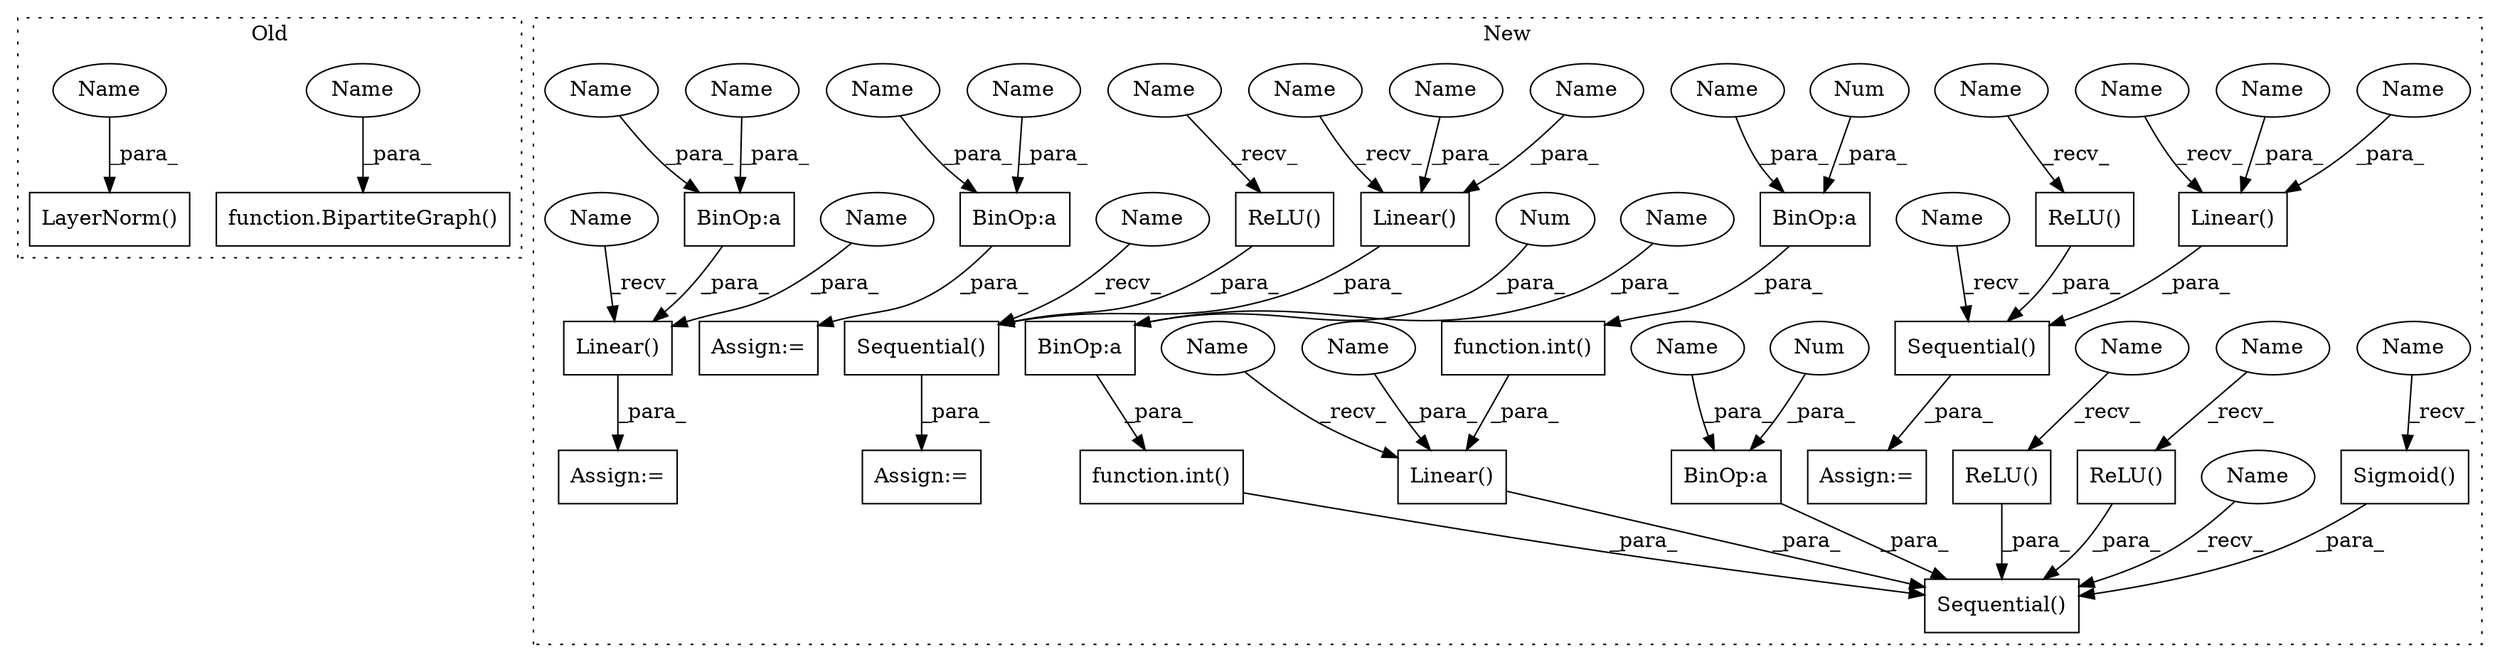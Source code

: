digraph G {
subgraph cluster0 {
1 [label="function.BipartiteGraph()" a="75" s="5145,5246" l="28,10" shape="box"];
10 [label="LayerNorm()" a="75" s="4745,4776" l="13,1" shape="box"];
54 [label="Name" a="87" s="5173" l="18" shape="ellipse"];
55 [label="Name" a="87" s="4758" l="18" shape="ellipse"];
label = "Old";
style="dotted";
}
subgraph cluster1 {
2 [label="Sequential()" a="75" s="2061,2338" l="27,10" shape="box"];
3 [label="Linear()" a="75" s="2177,2234" l="10,1" shape="box"];
4 [label="Sequential()" a="75" s="2403,2503" l="27,10" shape="box"];
5 [label="BinOp:a" a="82" s="2231" l="1" shape="box"];
6 [label="Sequential()" a="75" s="2540,2640" l="27,10" shape="box"];
7 [label="BinOp:a" a="82" s="2305" l="1" shape="box"];
8 [label="BinOp:a" a="82" s="2116" l="1" shape="box"];
9 [label="function.int()" a="75" s="2282,2307" l="4,1" shape="box"];
11 [label="Sigmoid()" a="75" s="2326" l="12" shape="box"];
12 [label="function.int()" a="75" s="2208,2233" l="4,1" shape="box"];
13 [label="Linear()" a="75" s="2430,2479" l="10,1" shape="box"];
14 [label="BinOp:a" a="82" s="2755" l="3" shape="box"];
15 [label="BinOp:a" a="82" s="2911" l="3" shape="box"];
16 [label="Num" a="76" s="2117" l="1" shape="ellipse"];
17 [label="Num" a="76" s="2232" l="1" shape="ellipse"];
18 [label="Num" a="76" s="2306" l="1" shape="ellipse"];
19 [label="Assign:=" a="68" s="2537" l="3" shape="box"];
20 [label="ReLU()" a="75" s="2631" l="9" shape="box"];
21 [label="Assign:=" a="68" s="2400" l="3" shape="box"];
22 [label="ReLU()" a="75" s="2494" l="9" shape="box"];
23 [label="Assign:=" a="68" s="2867" l="3" shape="box"];
24 [label="Assign:=" a="68" s="2711" l="3" shape="box"];
25 [label="ReLU()" a="75" s="2154" l="9" shape="box"];
26 [label="Linear()" a="75" s="2714,2809" l="23,34" shape="box"];
27 [label="ReLU()" a="75" s="2249" l="9" shape="box"];
28 [label="Linear()" a="75" s="2567,2616" l="10,1" shape="box"];
29 [label="Name" a="87" s="2326" l="2" shape="ellipse"];
30 [label="Name" a="87" s="2061" l="2" shape="ellipse"];
31 [label="Name" a="87" s="2430" l="2" shape="ellipse"];
32 [label="Name" a="87" s="2177" l="2" shape="ellipse"];
33 [label="Name" a="87" s="2494" l="2" shape="ellipse"];
34 [label="Name" a="87" s="2403" l="2" shape="ellipse"];
35 [label="Name" a="87" s="2631" l="2" shape="ellipse"];
36 [label="Name" a="87" s="2154" l="2" shape="ellipse"];
37 [label="Name" a="87" s="2540" l="2" shape="ellipse"];
38 [label="Name" a="87" s="2249" l="2" shape="ellipse"];
39 [label="Name" a="87" s="2714" l="2" shape="ellipse"];
40 [label="Name" a="87" s="2567" l="2" shape="ellipse"];
41 [label="Name" a="87" s="2286" l="19" shape="ellipse"];
42 [label="Name" a="87" s="2187" l="19" shape="ellipse"];
43 [label="Name" a="87" s="2758" l="19" shape="ellipse"];
44 [label="Name" a="87" s="2597" l="19" shape="ellipse"];
45 [label="Name" a="87" s="2460" l="19" shape="ellipse"];
46 [label="Name" a="87" s="2212" l="19" shape="ellipse"];
47 [label="Name" a="87" s="2914" l="19" shape="ellipse"];
48 [label="Name" a="87" s="2791" l="18" shape="ellipse"];
49 [label="Name" a="87" s="2440" l="18" shape="ellipse"];
50 [label="Name" a="87" s="2737" l="18" shape="ellipse"];
51 [label="Name" a="87" s="2893" l="18" shape="ellipse"];
52 [label="Name" a="87" s="2577" l="18" shape="ellipse"];
53 [label="Name" a="87" s="2098" l="18" shape="ellipse"];
label = "New";
style="dotted";
}
3 -> 2 [label="_para_"];
4 -> 21 [label="_para_"];
5 -> 12 [label="_para_"];
6 -> 19 [label="_para_"];
7 -> 9 [label="_para_"];
8 -> 2 [label="_para_"];
9 -> 2 [label="_para_"];
11 -> 2 [label="_para_"];
12 -> 3 [label="_para_"];
13 -> 4 [label="_para_"];
14 -> 26 [label="_para_"];
15 -> 23 [label="_para_"];
16 -> 8 [label="_para_"];
17 -> 5 [label="_para_"];
18 -> 7 [label="_para_"];
20 -> 6 [label="_para_"];
22 -> 4 [label="_para_"];
25 -> 2 [label="_para_"];
26 -> 24 [label="_para_"];
27 -> 2 [label="_para_"];
28 -> 6 [label="_para_"];
29 -> 11 [label="_recv_"];
30 -> 2 [label="_recv_"];
31 -> 13 [label="_recv_"];
32 -> 3 [label="_recv_"];
33 -> 22 [label="_recv_"];
34 -> 4 [label="_recv_"];
35 -> 20 [label="_recv_"];
36 -> 25 [label="_recv_"];
37 -> 6 [label="_recv_"];
38 -> 27 [label="_recv_"];
39 -> 26 [label="_recv_"];
40 -> 28 [label="_recv_"];
41 -> 7 [label="_para_"];
42 -> 3 [label="_para_"];
43 -> 14 [label="_para_"];
44 -> 28 [label="_para_"];
45 -> 13 [label="_para_"];
46 -> 5 [label="_para_"];
47 -> 15 [label="_para_"];
48 -> 26 [label="_para_"];
49 -> 13 [label="_para_"];
50 -> 14 [label="_para_"];
51 -> 15 [label="_para_"];
52 -> 28 [label="_para_"];
53 -> 8 [label="_para_"];
54 -> 1 [label="_para_"];
55 -> 10 [label="_para_"];
}